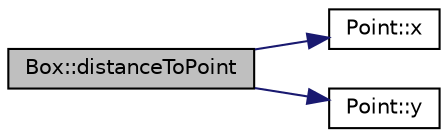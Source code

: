 digraph "Box::distanceToPoint"
{
 // INTERACTIVE_SVG=YES
  bgcolor="transparent";
  edge [fontname="Helvetica",fontsize="10",labelfontname="Helvetica",labelfontsize="10"];
  node [fontname="Helvetica",fontsize="10",shape=record];
  rankdir="LR";
  Node1 [label="Box::distanceToPoint",height=0.2,width=0.4,color="black", fillcolor="grey75", style="filled", fontcolor="black"];
  Node1 -> Node2 [color="midnightblue",fontsize="10",style="solid",fontname="Helvetica"];
  Node2 [label="Point::x",height=0.2,width=0.4,color="black",URL="$class_point.html#a3eef47b1c4849b3395a8f9c658ca7c4a"];
  Node1 -> Node3 [color="midnightblue",fontsize="10",style="solid",fontname="Helvetica"];
  Node3 [label="Point::y",height=0.2,width=0.4,color="black",URL="$class_point.html#a96e90df6b3c18e64c31abdf196e49ae9"];
}
